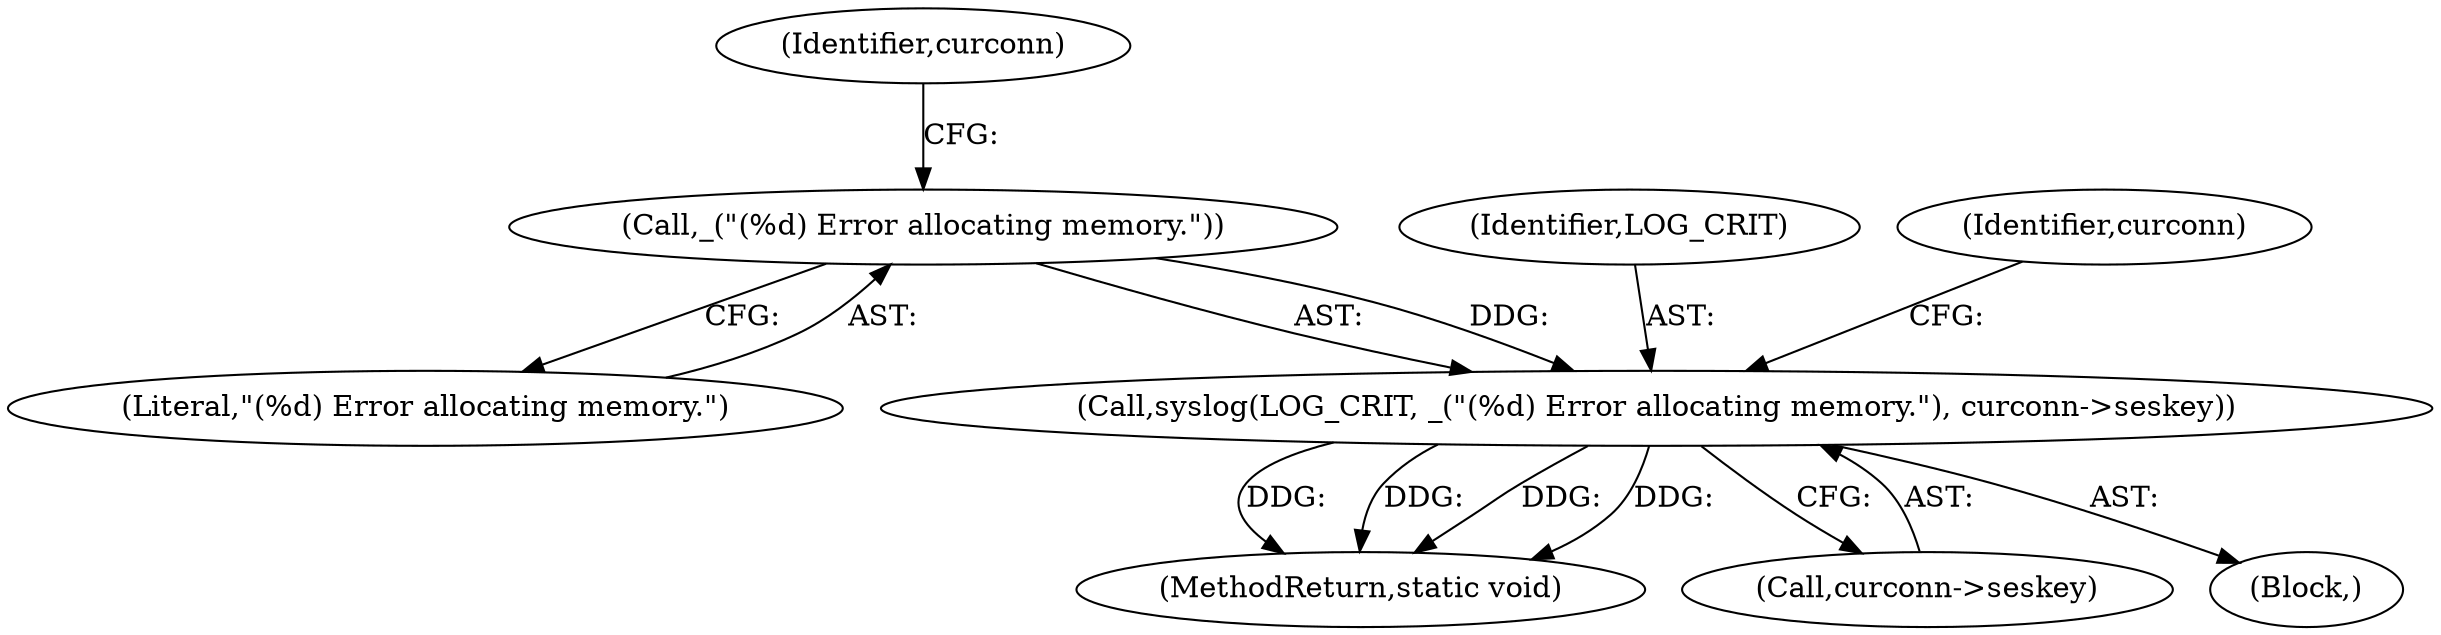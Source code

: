 digraph "0_MAC-Telnet_b69d11727d4f0f8cf719c79e3fb700f55ca03e9a_2@API" {
"1000394" [label="(Call,syslog(LOG_CRIT, _(\"(%d) Error allocating memory.\"), curconn->seskey))"];
"1000396" [label="(Call,_(\"(%d) Error allocating memory.\"))"];
"1000705" [label="(MethodReturn,static void)"];
"1000394" [label="(Call,syslog(LOG_CRIT, _(\"(%d) Error allocating memory.\"), curconn->seskey))"];
"1000397" [label="(Literal,\"(%d) Error allocating memory.\")"];
"1000395" [label="(Identifier,LOG_CRIT)"];
"1000398" [label="(Call,curconn->seskey)"];
"1000402" [label="(Identifier,curconn)"];
"1000399" [label="(Identifier,curconn)"];
"1000396" [label="(Call,_(\"(%d) Error allocating memory.\"))"];
"1000393" [label="(Block,)"];
"1000394" -> "1000393"  [label="AST: "];
"1000394" -> "1000398"  [label="CFG: "];
"1000395" -> "1000394"  [label="AST: "];
"1000396" -> "1000394"  [label="AST: "];
"1000398" -> "1000394"  [label="AST: "];
"1000402" -> "1000394"  [label="CFG: "];
"1000394" -> "1000705"  [label="DDG: "];
"1000394" -> "1000705"  [label="DDG: "];
"1000394" -> "1000705"  [label="DDG: "];
"1000394" -> "1000705"  [label="DDG: "];
"1000396" -> "1000394"  [label="DDG: "];
"1000396" -> "1000397"  [label="CFG: "];
"1000397" -> "1000396"  [label="AST: "];
"1000399" -> "1000396"  [label="CFG: "];
}
